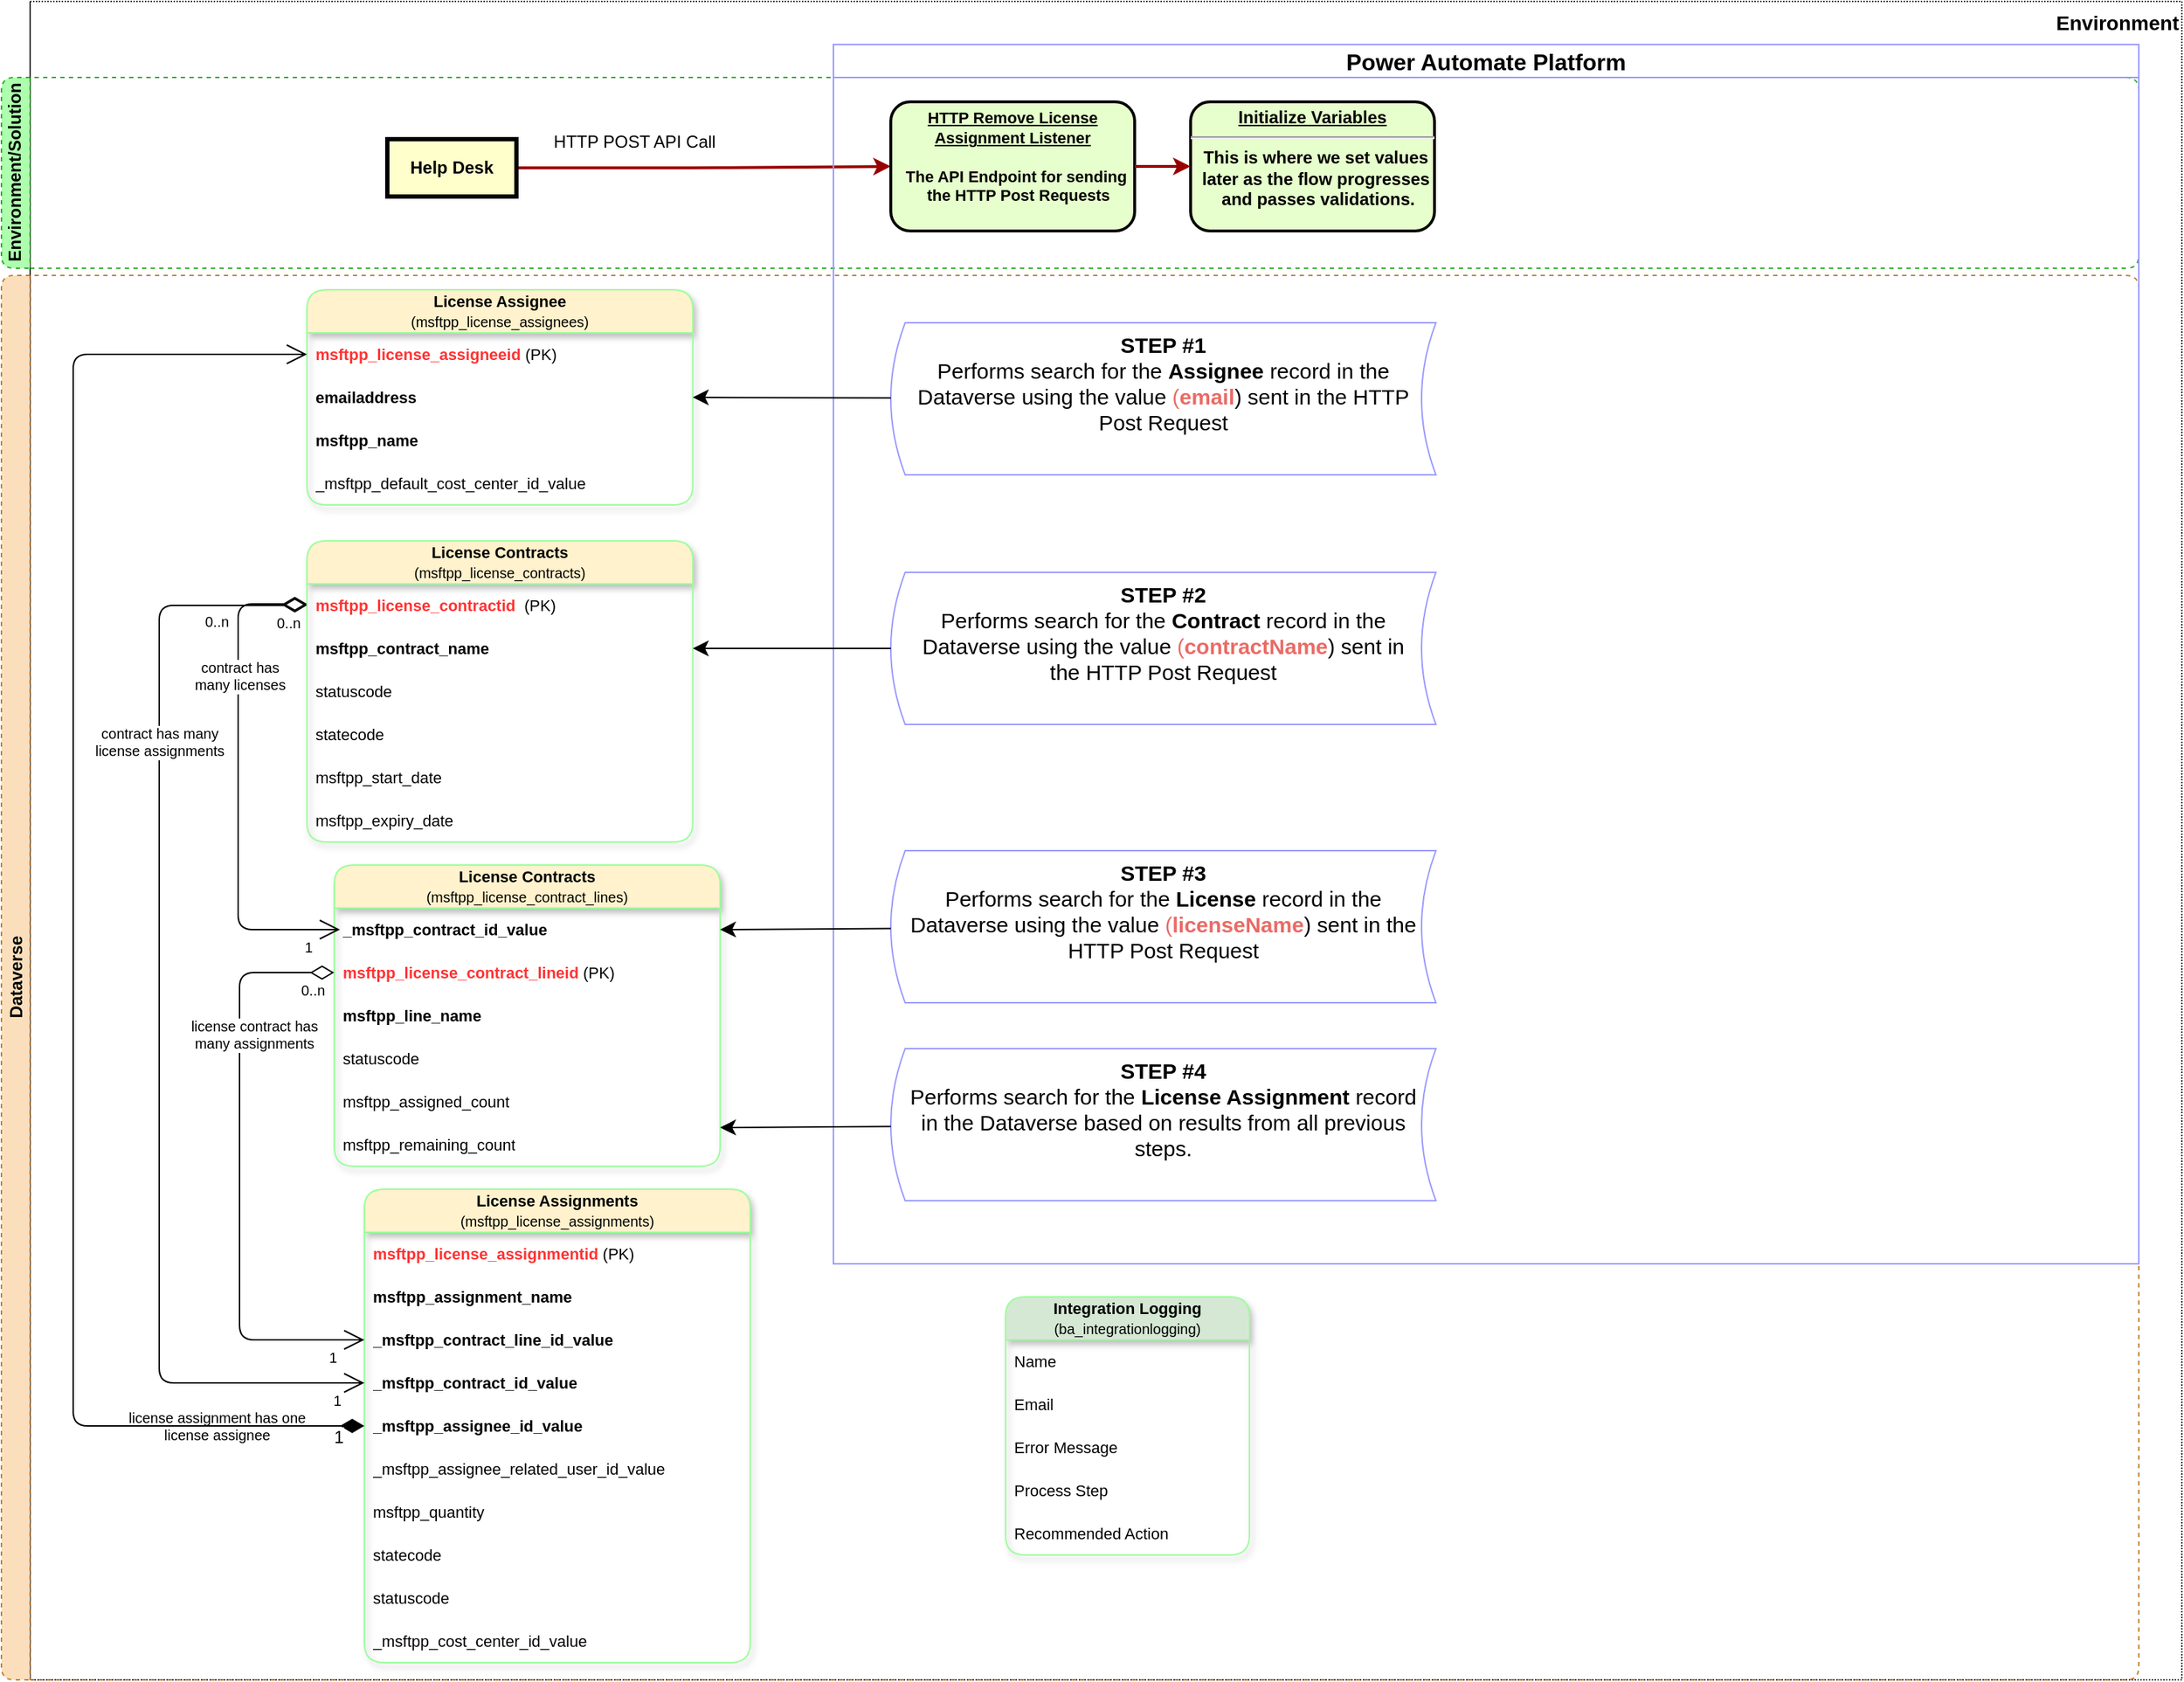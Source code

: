 <mxfile version="20.8.20" type="github" pages="2">
  <diagram name="HTTP Remove Listener" id="c7558073-3199-34d8-9f00-42111426c3f3">
    <mxGraphModel dx="3084" dy="1258" grid="1" gridSize="10" guides="1" tooltips="1" connect="1" arrows="1" fold="1" page="1" pageScale="1" pageWidth="826" pageHeight="1169" background="none" math="0" shadow="0">
      <root>
        <mxCell id="0" />
        <mxCell id="1" parent="0" />
        <mxCell id="TVsuiHT1ghC6Kj3LhSkQ-101" value="Environment" style="shape=process;whiteSpace=wrap;align=right;verticalAlign=top;size=0;fontStyle=1;strokeWidth=1;fontSize=14;rounded=1;arcSize=0;glass=0;dashed=1;shadow=0;fillColor=#FFFFFF;opacity=80;dashPattern=1 1;" vertex="1" parent="1">
          <mxGeometry x="-780" y="30" width="1500" height="1170" as="geometry" />
        </mxCell>
        <mxCell id="TVsuiHT1ghC6Kj3LhSkQ-143" value="Environment/Solution" style="swimlane;horizontal=0;whiteSpace=wrap;html=1;rounded=1;shadow=0;glass=0;dashed=1;strokeColor=#009900;strokeWidth=1;fontSize=12;fillColor=#99FF99;opacity=80;startSize=20;" vertex="1" parent="1">
          <mxGeometry x="-800" y="83" width="1490" height="133" as="geometry" />
        </mxCell>
        <mxCell id="55" value="" style="edgeStyle=elbowEdgeStyle;elbow=horizontal;strokeColor=#990000;strokeWidth=2;exitX=1;exitY=0.5;exitDx=0;exitDy=0;entryX=0;entryY=0.5;entryDx=0;entryDy=0;" parent="1" source="12" target="2" edge="1">
          <mxGeometry width="100" height="100" relative="1" as="geometry">
            <mxPoint x="-510" y="450" as="sourcePoint" />
            <mxPoint x="-410" y="350" as="targetPoint" />
            <Array as="points" />
          </mxGeometry>
        </mxCell>
        <mxCell id="TVsuiHT1ghC6Kj3LhSkQ-110" value="Dataverse" style="swimlane;horizontal=0;whiteSpace=wrap;html=1;rounded=1;shadow=0;glass=0;dashed=1;strokeColor=#b46504;strokeWidth=1;fontSize=12;fillColor=#fad7ac;opacity=80;startSize=20;" vertex="1" parent="1">
          <mxGeometry x="-800" y="221" width="1490" height="979" as="geometry" />
        </mxCell>
        <mxCell id="TVsuiHT1ghC6Kj3LhSkQ-102" value="&lt;b&gt;License Assignee&lt;/b&gt;&lt;br&gt;&lt;font style=&quot;font-size: 10px;&quot;&gt;(msftpp_license_assignees)&lt;/font&gt;" style="swimlane;fontStyle=0;childLayout=stackLayout;horizontal=1;startSize=30;horizontalStack=0;resizeParent=1;resizeParentMax=0;resizeLast=0;collapsible=1;marginBottom=0;whiteSpace=wrap;html=1;rounded=1;shadow=1;glass=0;strokeWidth=1;fontSize=11;strokeColor=#99FF99;fillColor=#FFF2CC;" vertex="1" parent="TVsuiHT1ghC6Kj3LhSkQ-110">
          <mxGeometry x="213" y="10" width="269" height="150" as="geometry" />
        </mxCell>
        <mxCell id="TVsuiHT1ghC6Kj3LhSkQ-103" value="msftpp_license_assigneeid&amp;nbsp;&lt;span style=&quot;font-weight: normal;&quot;&gt;&lt;font style=&quot;border-color: var(--border-color);&quot; color=&quot;#000000&quot;&gt;(PK)&lt;/font&gt;&lt;/span&gt;" style="text;strokeColor=none;fillColor=none;align=left;verticalAlign=middle;spacingLeft=4;spacingRight=4;overflow=hidden;points=[[0,0.5],[1,0.5]];portConstraint=eastwest;rotatable=0;whiteSpace=wrap;html=1;fontSize=11;fontStyle=1;shadow=0;fontColor=#FF3333;" vertex="1" parent="TVsuiHT1ghC6Kj3LhSkQ-102">
          <mxGeometry y="30" width="269" height="30" as="geometry" />
        </mxCell>
        <mxCell id="TVsuiHT1ghC6Kj3LhSkQ-104" value="emailaddress" style="text;strokeColor=none;fillColor=none;align=left;verticalAlign=middle;spacingLeft=4;spacingRight=4;overflow=hidden;points=[[0,0.5],[1,0.5]];portConstraint=eastwest;rotatable=0;whiteSpace=wrap;html=1;fontSize=11;fontStyle=1" vertex="1" parent="TVsuiHT1ghC6Kj3LhSkQ-102">
          <mxGeometry y="60" width="269" height="30" as="geometry" />
        </mxCell>
        <mxCell id="TVsuiHT1ghC6Kj3LhSkQ-105" value="msftpp_name" style="text;strokeColor=none;fillColor=none;align=left;verticalAlign=middle;spacingLeft=4;spacingRight=4;overflow=hidden;points=[[0,0.5],[1,0.5]];portConstraint=eastwest;rotatable=0;whiteSpace=wrap;html=1;fontSize=11;fontStyle=1" vertex="1" parent="TVsuiHT1ghC6Kj3LhSkQ-102">
          <mxGeometry y="90" width="269" height="30" as="geometry" />
        </mxCell>
        <mxCell id="TVsuiHT1ghC6Kj3LhSkQ-106" value="_msftpp_default_cost_center_id_value" style="text;strokeColor=none;fillColor=none;align=left;verticalAlign=middle;spacingLeft=4;spacingRight=4;overflow=hidden;points=[[0,0.5],[1,0.5]];portConstraint=eastwest;rotatable=0;whiteSpace=wrap;html=1;fontSize=11;fontStyle=0" vertex="1" parent="TVsuiHT1ghC6Kj3LhSkQ-102">
          <mxGeometry y="120" width="269" height="30" as="geometry" />
        </mxCell>
        <mxCell id="TVsuiHT1ghC6Kj3LhSkQ-111" value="&lt;b&gt;License Contracts &lt;br&gt;&lt;/b&gt;&lt;font style=&quot;font-size: 10px;&quot;&gt;(msftpp_license_contracts)&lt;/font&gt;" style="swimlane;fontStyle=0;childLayout=stackLayout;horizontal=1;startSize=30;horizontalStack=0;resizeParent=1;resizeParentMax=0;resizeLast=0;collapsible=1;marginBottom=0;whiteSpace=wrap;html=1;rounded=1;shadow=1;glass=0;strokeWidth=1;fontSize=11;strokeColor=#99FF99;fillColor=#FFF2CC;" vertex="1" parent="TVsuiHT1ghC6Kj3LhSkQ-110">
          <mxGeometry x="213" y="185" width="269" height="210" as="geometry" />
        </mxCell>
        <mxCell id="TVsuiHT1ghC6Kj3LhSkQ-112" value="msftpp_license_contractid&amp;nbsp;&amp;nbsp;&lt;span style=&quot;font-weight: normal;&quot;&gt;&lt;font color=&quot;#000000&quot;&gt;(PK)&lt;/font&gt;&lt;/span&gt;" style="text;strokeColor=none;fillColor=none;align=left;verticalAlign=middle;spacingLeft=4;spacingRight=4;overflow=hidden;points=[[0,0.5],[1,0.5]];portConstraint=eastwest;rotatable=0;whiteSpace=wrap;html=1;fontSize=11;fontStyle=1;shadow=0;fontColor=#FF3333;" vertex="1" parent="TVsuiHT1ghC6Kj3LhSkQ-111">
          <mxGeometry y="30" width="269" height="30" as="geometry" />
        </mxCell>
        <mxCell id="TVsuiHT1ghC6Kj3LhSkQ-113" value="msftpp_contract_name" style="text;strokeColor=none;fillColor=none;align=left;verticalAlign=middle;spacingLeft=4;spacingRight=4;overflow=hidden;points=[[0,0.5],[1,0.5]];portConstraint=eastwest;rotatable=0;whiteSpace=wrap;html=1;fontSize=11;fontStyle=1" vertex="1" parent="TVsuiHT1ghC6Kj3LhSkQ-111">
          <mxGeometry y="60" width="269" height="30" as="geometry" />
        </mxCell>
        <mxCell id="TVsuiHT1ghC6Kj3LhSkQ-114" value="statuscode" style="text;strokeColor=none;fillColor=none;align=left;verticalAlign=middle;spacingLeft=4;spacingRight=4;overflow=hidden;points=[[0,0.5],[1,0.5]];portConstraint=eastwest;rotatable=0;whiteSpace=wrap;html=1;fontSize=11;fontStyle=0" vertex="1" parent="TVsuiHT1ghC6Kj3LhSkQ-111">
          <mxGeometry y="90" width="269" height="30" as="geometry" />
        </mxCell>
        <mxCell id="TVsuiHT1ghC6Kj3LhSkQ-115" value="statecode" style="text;strokeColor=none;fillColor=none;align=left;verticalAlign=middle;spacingLeft=4;spacingRight=4;overflow=hidden;points=[[0,0.5],[1,0.5]];portConstraint=eastwest;rotatable=0;whiteSpace=wrap;html=1;fontSize=11;fontStyle=0" vertex="1" parent="TVsuiHT1ghC6Kj3LhSkQ-111">
          <mxGeometry y="120" width="269" height="30" as="geometry" />
        </mxCell>
        <mxCell id="TVsuiHT1ghC6Kj3LhSkQ-116" value="msftpp_start_date" style="text;strokeColor=none;fillColor=none;align=left;verticalAlign=middle;spacingLeft=4;spacingRight=4;overflow=hidden;points=[[0,0.5],[1,0.5]];portConstraint=eastwest;rotatable=0;whiteSpace=wrap;html=1;fontSize=11;fontStyle=0" vertex="1" parent="TVsuiHT1ghC6Kj3LhSkQ-111">
          <mxGeometry y="150" width="269" height="30" as="geometry" />
        </mxCell>
        <mxCell id="NLZe6_HgKIpcnijliFFJ-68" value="msftpp_expiry_date" style="text;strokeColor=none;fillColor=none;align=left;verticalAlign=middle;spacingLeft=4;spacingRight=4;overflow=hidden;points=[[0,0.5],[1,0.5]];portConstraint=eastwest;rotatable=0;whiteSpace=wrap;html=1;fontSize=11;fontStyle=0" vertex="1" parent="TVsuiHT1ghC6Kj3LhSkQ-111">
          <mxGeometry y="180" width="269" height="30" as="geometry" />
        </mxCell>
        <mxCell id="TVsuiHT1ghC6Kj3LhSkQ-118" value="&lt;b&gt;License Assignments&lt;br&gt;&lt;/b&gt;&lt;font style=&quot;font-size: 10px;&quot;&gt;(msftpp_license_assignments)&lt;/font&gt;" style="swimlane;fontStyle=0;childLayout=stackLayout;horizontal=1;startSize=30;horizontalStack=0;resizeParent=1;resizeParentMax=0;resizeLast=0;collapsible=1;marginBottom=0;whiteSpace=wrap;html=1;rounded=1;shadow=1;glass=0;strokeWidth=1;fontSize=11;strokeColor=#99FF99;fillColor=#FFF2CC;" vertex="1" parent="TVsuiHT1ghC6Kj3LhSkQ-110">
          <mxGeometry x="253" y="637" width="269" height="330" as="geometry" />
        </mxCell>
        <mxCell id="TVsuiHT1ghC6Kj3LhSkQ-119" value="msftpp_license_assignmentid&amp;nbsp;&lt;span style=&quot;font-weight: normal;&quot;&gt;&lt;font color=&quot;#000000&quot;&gt;(PK)&lt;/font&gt;&lt;/span&gt;" style="text;strokeColor=none;fillColor=none;align=left;verticalAlign=middle;spacingLeft=4;spacingRight=4;overflow=hidden;points=[[0,0.5],[1,0.5]];portConstraint=eastwest;rotatable=0;whiteSpace=wrap;html=1;fontSize=11;fontStyle=1;shadow=0;fontColor=#FF3333;" vertex="1" parent="TVsuiHT1ghC6Kj3LhSkQ-118">
          <mxGeometry y="30" width="269" height="30" as="geometry" />
        </mxCell>
        <mxCell id="TVsuiHT1ghC6Kj3LhSkQ-120" value="msftpp_assignment_name" style="text;strokeColor=none;fillColor=none;align=left;verticalAlign=middle;spacingLeft=4;spacingRight=4;overflow=hidden;points=[[0,0.5],[1,0.5]];portConstraint=eastwest;rotatable=0;whiteSpace=wrap;html=1;fontSize=11;fontStyle=1" vertex="1" parent="TVsuiHT1ghC6Kj3LhSkQ-118">
          <mxGeometry y="60" width="269" height="30" as="geometry" />
        </mxCell>
        <mxCell id="TVsuiHT1ghC6Kj3LhSkQ-122" value="_msftpp_contract_line_id_value" style="text;strokeColor=none;fillColor=none;align=left;verticalAlign=middle;spacingLeft=4;spacingRight=4;overflow=hidden;points=[[0,0.5],[1,0.5]];portConstraint=eastwest;rotatable=0;whiteSpace=wrap;html=1;fontSize=11;fontStyle=1" vertex="1" parent="TVsuiHT1ghC6Kj3LhSkQ-118">
          <mxGeometry y="90" width="269" height="30" as="geometry" />
        </mxCell>
        <mxCell id="TVsuiHT1ghC6Kj3LhSkQ-121" value="_msftpp_contract_id_value" style="text;strokeColor=none;fillColor=none;align=left;verticalAlign=middle;spacingLeft=4;spacingRight=4;overflow=hidden;points=[[0,0.5],[1,0.5]];portConstraint=eastwest;rotatable=0;whiteSpace=wrap;html=1;fontSize=11;fontStyle=1" vertex="1" parent="TVsuiHT1ghC6Kj3LhSkQ-118">
          <mxGeometry y="120" width="269" height="30" as="geometry" />
        </mxCell>
        <mxCell id="TVsuiHT1ghC6Kj3LhSkQ-123" value="_msftpp_assignee_id_value" style="text;strokeColor=none;fillColor=none;align=left;verticalAlign=middle;spacingLeft=4;spacingRight=4;overflow=hidden;points=[[0,0.5],[1,0.5]];portConstraint=eastwest;rotatable=0;whiteSpace=wrap;html=1;fontSize=11;fontStyle=1" vertex="1" parent="TVsuiHT1ghC6Kj3LhSkQ-118">
          <mxGeometry y="150" width="269" height="30" as="geometry" />
        </mxCell>
        <mxCell id="TVsuiHT1ghC6Kj3LhSkQ-142" value="_msftpp_assignee_related_user_id_value" style="text;strokeColor=none;fillColor=none;align=left;verticalAlign=middle;spacingLeft=4;spacingRight=4;overflow=hidden;points=[[0,0.5],[1,0.5]];portConstraint=eastwest;rotatable=0;whiteSpace=wrap;html=1;fontSize=11;fontStyle=0" vertex="1" parent="TVsuiHT1ghC6Kj3LhSkQ-118">
          <mxGeometry y="180" width="269" height="30" as="geometry" />
        </mxCell>
        <mxCell id="TVsuiHT1ghC6Kj3LhSkQ-139" value="msftpp_quantity" style="text;strokeColor=none;fillColor=none;align=left;verticalAlign=middle;spacingLeft=4;spacingRight=4;overflow=hidden;points=[[0,0.5],[1,0.5]];portConstraint=eastwest;rotatable=0;whiteSpace=wrap;html=1;fontSize=11;fontStyle=0" vertex="1" parent="TVsuiHT1ghC6Kj3LhSkQ-118">
          <mxGeometry y="210" width="269" height="30" as="geometry" />
        </mxCell>
        <mxCell id="TVsuiHT1ghC6Kj3LhSkQ-140" value="statecode" style="text;strokeColor=none;fillColor=none;align=left;verticalAlign=middle;spacingLeft=4;spacingRight=4;overflow=hidden;points=[[0,0.5],[1,0.5]];portConstraint=eastwest;rotatable=0;whiteSpace=wrap;html=1;fontSize=11;fontStyle=0" vertex="1" parent="TVsuiHT1ghC6Kj3LhSkQ-118">
          <mxGeometry y="240" width="269" height="30" as="geometry" />
        </mxCell>
        <mxCell id="TVsuiHT1ghC6Kj3LhSkQ-141" value="statuscode" style="text;strokeColor=none;fillColor=none;align=left;verticalAlign=middle;spacingLeft=4;spacingRight=4;overflow=hidden;points=[[0,0.5],[1,0.5]];portConstraint=eastwest;rotatable=0;whiteSpace=wrap;html=1;fontSize=11;fontStyle=0" vertex="1" parent="TVsuiHT1ghC6Kj3LhSkQ-118">
          <mxGeometry y="270" width="269" height="30" as="geometry" />
        </mxCell>
        <mxCell id="TVsuiHT1ghC6Kj3LhSkQ-189" value="_msftpp_cost_center_id_value" style="text;strokeColor=none;fillColor=none;align=left;verticalAlign=middle;spacingLeft=4;spacingRight=4;overflow=hidden;points=[[0,0.5],[1,0.5]];portConstraint=eastwest;rotatable=0;whiteSpace=wrap;html=1;fontSize=11;fontStyle=0" vertex="1" parent="TVsuiHT1ghC6Kj3LhSkQ-118">
          <mxGeometry y="300" width="269" height="30" as="geometry" />
        </mxCell>
        <mxCell id="TVsuiHT1ghC6Kj3LhSkQ-124" value="&lt;b&gt;License Contracts &lt;br&gt;&lt;/b&gt;&lt;font style=&quot;font-size: 10px;&quot;&gt;(msftpp_license_contract_lines)&lt;/font&gt;" style="swimlane;fontStyle=0;childLayout=stackLayout;horizontal=1;startSize=30;horizontalStack=0;resizeParent=1;resizeParentMax=0;resizeLast=0;collapsible=1;marginBottom=0;whiteSpace=wrap;html=1;rounded=1;shadow=1;glass=0;strokeWidth=1;fontSize=11;strokeColor=#99FF99;fillColor=#FFF2CC;" vertex="1" parent="TVsuiHT1ghC6Kj3LhSkQ-110">
          <mxGeometry x="232" y="411" width="269" height="210" as="geometry" />
        </mxCell>
        <mxCell id="TVsuiHT1ghC6Kj3LhSkQ-126" value="_msftpp_contract_id_value" style="text;strokeColor=none;fillColor=none;align=left;verticalAlign=middle;spacingLeft=4;spacingRight=4;overflow=hidden;points=[[0,0.5],[1,0.5]];portConstraint=eastwest;rotatable=0;whiteSpace=wrap;html=1;fontSize=11;fontStyle=1" vertex="1" parent="TVsuiHT1ghC6Kj3LhSkQ-124">
          <mxGeometry y="30" width="269" height="30" as="geometry" />
        </mxCell>
        <mxCell id="TVsuiHT1ghC6Kj3LhSkQ-125" value="msftpp_license_contract_lineid&amp;nbsp;&lt;span style=&quot;font-weight: normal;&quot;&gt;&lt;font color=&quot;#000000&quot;&gt;(PK)&lt;/font&gt;&lt;/span&gt;" style="text;strokeColor=none;fillColor=none;align=left;verticalAlign=middle;spacingLeft=4;spacingRight=4;overflow=hidden;points=[[0,0.5],[1,0.5]];portConstraint=eastwest;rotatable=0;whiteSpace=wrap;html=1;fontSize=11;fontStyle=1;shadow=0;fontColor=#FF3333;" vertex="1" parent="TVsuiHT1ghC6Kj3LhSkQ-124">
          <mxGeometry y="60" width="269" height="30" as="geometry" />
        </mxCell>
        <mxCell id="TVsuiHT1ghC6Kj3LhSkQ-127" value="msftpp_line_name" style="text;strokeColor=none;fillColor=none;align=left;verticalAlign=middle;spacingLeft=4;spacingRight=4;overflow=hidden;points=[[0,0.5],[1,0.5]];portConstraint=eastwest;rotatable=0;whiteSpace=wrap;html=1;fontSize=11;fontStyle=1" vertex="1" parent="TVsuiHT1ghC6Kj3LhSkQ-124">
          <mxGeometry y="90" width="269" height="30" as="geometry" />
        </mxCell>
        <mxCell id="TVsuiHT1ghC6Kj3LhSkQ-129" value="statuscode" style="text;strokeColor=none;fillColor=none;align=left;verticalAlign=middle;spacingLeft=4;spacingRight=4;overflow=hidden;points=[[0,0.5],[1,0.5]];portConstraint=eastwest;rotatable=0;whiteSpace=wrap;html=1;fontSize=11;fontStyle=0" vertex="1" parent="TVsuiHT1ghC6Kj3LhSkQ-124">
          <mxGeometry y="120" width="269" height="30" as="geometry" />
        </mxCell>
        <mxCell id="NLZe6_HgKIpcnijliFFJ-67" value="msftpp_assigned_count" style="text;strokeColor=none;fillColor=none;align=left;verticalAlign=middle;spacingLeft=4;spacingRight=4;overflow=hidden;points=[[0,0.5],[1,0.5]];portConstraint=eastwest;rotatable=0;whiteSpace=wrap;html=1;fontSize=11;fontStyle=0" vertex="1" parent="TVsuiHT1ghC6Kj3LhSkQ-124">
          <mxGeometry y="150" width="269" height="30" as="geometry" />
        </mxCell>
        <mxCell id="NLZe6_HgKIpcnijliFFJ-73" value="msftpp_remaining_count" style="text;strokeColor=none;fillColor=none;align=left;verticalAlign=middle;spacingLeft=4;spacingRight=4;overflow=hidden;points=[[0,0.5],[1,0.5]];portConstraint=eastwest;rotatable=0;whiteSpace=wrap;html=1;fontSize=11;fontStyle=0" vertex="1" parent="TVsuiHT1ghC6Kj3LhSkQ-124">
          <mxGeometry y="180" width="269" height="30" as="geometry" />
        </mxCell>
        <mxCell id="TVsuiHT1ghC6Kj3LhSkQ-130" value="&lt;b&gt;Integration Logging&lt;br&gt;&lt;/b&gt;&lt;font style=&quot;font-size: 10px;&quot;&gt;(ba_integrationlogging)&lt;/font&gt;" style="swimlane;fontStyle=0;childLayout=stackLayout;horizontal=1;startSize=30;horizontalStack=0;resizeParent=1;resizeParentMax=0;resizeLast=0;collapsible=1;marginBottom=0;whiteSpace=wrap;html=1;rounded=1;shadow=1;glass=0;strokeWidth=1;fontSize=11;strokeColor=#99FF99;fillColor=#D5E8D4;" vertex="1" parent="TVsuiHT1ghC6Kj3LhSkQ-110">
          <mxGeometry x="700" y="712" width="170" height="180" as="geometry" />
        </mxCell>
        <mxCell id="TVsuiHT1ghC6Kj3LhSkQ-132" value="Name" style="text;strokeColor=none;fillColor=none;align=left;verticalAlign=middle;spacingLeft=4;spacingRight=4;overflow=hidden;points=[[0,0.5],[1,0.5]];portConstraint=eastwest;rotatable=0;whiteSpace=wrap;html=1;fontSize=11;fontStyle=0" vertex="1" parent="TVsuiHT1ghC6Kj3LhSkQ-130">
          <mxGeometry y="30" width="170" height="30" as="geometry" />
        </mxCell>
        <mxCell id="TVsuiHT1ghC6Kj3LhSkQ-133" value="Email" style="text;strokeColor=none;fillColor=none;align=left;verticalAlign=middle;spacingLeft=4;spacingRight=4;overflow=hidden;points=[[0,0.5],[1,0.5]];portConstraint=eastwest;rotatable=0;whiteSpace=wrap;html=1;fontSize=11;fontStyle=0" vertex="1" parent="TVsuiHT1ghC6Kj3LhSkQ-130">
          <mxGeometry y="60" width="170" height="30" as="geometry" />
        </mxCell>
        <mxCell id="TVsuiHT1ghC6Kj3LhSkQ-134" value="Error Message" style="text;strokeColor=none;fillColor=none;align=left;verticalAlign=middle;spacingLeft=4;spacingRight=4;overflow=hidden;points=[[0,0.5],[1,0.5]];portConstraint=eastwest;rotatable=0;whiteSpace=wrap;html=1;fontSize=11;fontStyle=0" vertex="1" parent="TVsuiHT1ghC6Kj3LhSkQ-130">
          <mxGeometry y="90" width="170" height="30" as="geometry" />
        </mxCell>
        <mxCell id="TVsuiHT1ghC6Kj3LhSkQ-135" value="Process Step" style="text;strokeColor=none;fillColor=none;align=left;verticalAlign=middle;spacingLeft=4;spacingRight=4;overflow=hidden;points=[[0,0.5],[1,0.5]];portConstraint=eastwest;rotatable=0;whiteSpace=wrap;html=1;fontSize=11;fontStyle=0" vertex="1" parent="TVsuiHT1ghC6Kj3LhSkQ-130">
          <mxGeometry y="120" width="170" height="30" as="geometry" />
        </mxCell>
        <mxCell id="TVsuiHT1ghC6Kj3LhSkQ-136" value="Recommended Action" style="text;strokeColor=none;fillColor=none;align=left;verticalAlign=middle;spacingLeft=4;spacingRight=4;overflow=hidden;points=[[0,0.5],[1,0.5]];portConstraint=eastwest;rotatable=0;whiteSpace=wrap;html=1;fontSize=11;fontStyle=0" vertex="1" parent="TVsuiHT1ghC6Kj3LhSkQ-130">
          <mxGeometry y="150" width="170" height="30" as="geometry" />
        </mxCell>
        <mxCell id="TVsuiHT1ghC6Kj3LhSkQ-179" value="contract has &lt;br&gt;many licenses" style="endArrow=open;endSize=12;startArrow=diamondThin;startSize=14;startFill=0;edgeStyle=orthogonalEdgeStyle;rounded=1;fontSize=10;fontColor=#000000;jumpStyle=arc;labelPosition=center;verticalLabelPosition=top;align=center;verticalAlign=middle;textDirection=ltr;html=1;" edge="1" parent="TVsuiHT1ghC6Kj3LhSkQ-110">
          <mxGeometry x="-0.434" y="1" relative="1" as="geometry">
            <mxPoint x="213" y="229" as="sourcePoint" />
            <mxPoint x="236" y="456" as="targetPoint" />
            <Array as="points">
              <mxPoint x="165" y="229" />
              <mxPoint x="165" y="456" />
            </Array>
            <mxPoint as="offset" />
          </mxGeometry>
        </mxCell>
        <mxCell id="TVsuiHT1ghC6Kj3LhSkQ-180" value="0..n" style="edgeLabel;resizable=0;html=1;align=left;verticalAlign=top;rounded=1;shadow=0;glass=0;dashed=1;dashPattern=1 1;sketch=1;strokeColor=#009900;strokeWidth=1;fontSize=10;fontColor=#000000;fillColor=#99FF99;opacity=80;" connectable="0" vertex="1" parent="TVsuiHT1ghC6Kj3LhSkQ-179">
          <mxGeometry x="-1" relative="1" as="geometry">
            <mxPoint x="-73" as="offset" />
          </mxGeometry>
        </mxCell>
        <mxCell id="TVsuiHT1ghC6Kj3LhSkQ-181" value="1" style="edgeLabel;resizable=0;html=1;align=right;verticalAlign=top;rounded=1;shadow=0;glass=0;dashed=1;dashPattern=1 1;sketch=1;strokeColor=#009900;strokeWidth=1;fontSize=10;fontColor=#000000;fillColor=#99FF99;opacity=80;" connectable="0" vertex="1" parent="TVsuiHT1ghC6Kj3LhSkQ-179">
          <mxGeometry x="1" relative="1" as="geometry">
            <mxPoint x="-19" as="offset" />
          </mxGeometry>
        </mxCell>
        <mxCell id="TVsuiHT1ghC6Kj3LhSkQ-182" value="contract has many&lt;br&gt;license assignments" style="endArrow=open;html=1;endSize=12;startArrow=diamondThin;startSize=14;startFill=0;edgeStyle=orthogonalEdgeStyle;rounded=1;fontSize=10;fontColor=#000000;exitX=0;exitY=0.5;exitDx=0;exitDy=0;" edge="1" parent="TVsuiHT1ghC6Kj3LhSkQ-110" source="TVsuiHT1ghC6Kj3LhSkQ-112">
          <mxGeometry x="-0.497" relative="1" as="geometry">
            <mxPoint x="-137" y="429" as="sourcePoint" />
            <mxPoint x="253" y="772" as="targetPoint" />
            <Array as="points">
              <mxPoint x="110" y="230" />
              <mxPoint x="110" y="772" />
            </Array>
            <mxPoint as="offset" />
          </mxGeometry>
        </mxCell>
        <mxCell id="TVsuiHT1ghC6Kj3LhSkQ-183" value="0..n" style="edgeLabel;resizable=0;html=1;align=left;verticalAlign=top;rounded=1;shadow=0;glass=0;dashed=1;dashPattern=1 1;sketch=1;strokeColor=#009900;strokeWidth=1;fontSize=10;fontColor=#000000;fillColor=#99FF99;opacity=80;" connectable="0" vertex="1" parent="TVsuiHT1ghC6Kj3LhSkQ-182">
          <mxGeometry x="-1" relative="1" as="geometry">
            <mxPoint x="-23" as="offset" />
          </mxGeometry>
        </mxCell>
        <mxCell id="TVsuiHT1ghC6Kj3LhSkQ-184" value="1" style="edgeLabel;resizable=0;html=1;align=right;verticalAlign=top;rounded=1;shadow=0;glass=0;dashed=1;dashPattern=1 1;sketch=1;strokeColor=#009900;strokeWidth=1;fontSize=10;fontColor=#000000;fillColor=#99FF99;opacity=80;" connectable="0" vertex="1" parent="TVsuiHT1ghC6Kj3LhSkQ-182">
          <mxGeometry x="1" relative="1" as="geometry">
            <mxPoint x="-16" as="offset" />
          </mxGeometry>
        </mxCell>
        <mxCell id="NLZe6_HgKIpcnijliFFJ-74" value="license contract has &lt;br&gt;many assignments" style="endArrow=open;endSize=12;startArrow=diamondThin;startSize=14;startFill=0;edgeStyle=orthogonalEdgeStyle;rounded=1;fontSize=10;fontColor=#000000;jumpStyle=arc;labelPosition=center;verticalLabelPosition=top;align=center;verticalAlign=middle;textDirection=ltr;html=1;exitX=0;exitY=0.5;exitDx=0;exitDy=0;entryX=0;entryY=0.5;entryDx=0;entryDy=0;" edge="1" parent="TVsuiHT1ghC6Kj3LhSkQ-110" source="TVsuiHT1ghC6Kj3LhSkQ-125" target="TVsuiHT1ghC6Kj3LhSkQ-122">
          <mxGeometry x="-0.467" y="10" relative="1" as="geometry">
            <mxPoint x="223" y="268" as="sourcePoint" />
            <mxPoint x="246" y="495" as="targetPoint" />
            <Array as="points">
              <mxPoint x="166" y="486" />
              <mxPoint x="166" y="742" />
            </Array>
            <mxPoint as="offset" />
          </mxGeometry>
        </mxCell>
        <mxCell id="NLZe6_HgKIpcnijliFFJ-75" value="0..n" style="edgeLabel;resizable=0;html=1;align=left;verticalAlign=top;rounded=1;shadow=0;glass=0;dashed=1;dashPattern=1 1;sketch=1;strokeColor=#009900;strokeWidth=1;fontSize=10;fontColor=#000000;fillColor=#99FF99;opacity=80;" connectable="0" vertex="1" parent="NLZe6_HgKIpcnijliFFJ-74">
          <mxGeometry x="-1" relative="1" as="geometry">
            <mxPoint x="-25" as="offset" />
          </mxGeometry>
        </mxCell>
        <mxCell id="NLZe6_HgKIpcnijliFFJ-76" value="1" style="edgeLabel;resizable=0;html=1;align=right;verticalAlign=top;rounded=1;shadow=0;glass=0;dashed=1;dashPattern=1 1;sketch=1;strokeColor=#009900;strokeWidth=1;fontSize=10;fontColor=#000000;fillColor=#99FF99;opacity=80;" connectable="0" vertex="1" parent="NLZe6_HgKIpcnijliFFJ-74">
          <mxGeometry x="1" relative="1" as="geometry">
            <mxPoint x="-19" as="offset" />
          </mxGeometry>
        </mxCell>
        <mxCell id="NLZe6_HgKIpcnijliFFJ-85" value="1" style="endArrow=open;html=1;endSize=12;startArrow=diamondThin;startSize=14;startFill=1;edgeStyle=orthogonalEdgeStyle;align=left;verticalAlign=bottom;rounded=1;fontSize=12;fontColor=#000000;entryX=0;entryY=0.5;entryDx=0;entryDy=0;exitX=0;exitY=0.5;exitDx=0;exitDy=0;" edge="1" parent="TVsuiHT1ghC6Kj3LhSkQ-110" source="TVsuiHT1ghC6Kj3LhSkQ-123" target="TVsuiHT1ghC6Kj3LhSkQ-103">
          <mxGeometry x="-0.959" y="17" relative="1" as="geometry">
            <mxPoint x="-210" y="439" as="sourcePoint" />
            <mxPoint x="-50" y="439" as="targetPoint" />
            <Array as="points">
              <mxPoint x="50" y="802" />
              <mxPoint x="50" y="55" />
            </Array>
            <mxPoint as="offset" />
          </mxGeometry>
        </mxCell>
        <mxCell id="NLZe6_HgKIpcnijliFFJ-87" value="&lt;div style=&quot;font-size: 10px;&quot;&gt;license assignment has one&lt;/div&gt;&lt;div style=&quot;font-size: 10px;&quot;&gt;license assignee&lt;/div&gt;" style="edgeLabel;html=1;align=center;verticalAlign=middle;resizable=0;points=[];fontSize=10;fontColor=#000000;labelBackgroundColor=none;" vertex="1" connectable="0" parent="NLZe6_HgKIpcnijliFFJ-85">
          <mxGeometry x="-0.304" y="-2" relative="1" as="geometry">
            <mxPoint x="98" y="184" as="offset" />
          </mxGeometry>
        </mxCell>
        <mxCell id="NLZe6_HgKIpcnijliFFJ-69" value="Power Automate Platform" style="swimlane;whiteSpace=wrap;html=1;fontSize=16;strokeColor=#9999FF;" vertex="1" parent="1">
          <mxGeometry x="-220" y="60" width="910" height="850" as="geometry" />
        </mxCell>
        <mxCell id="2" value="&lt;p style=&quot;margin: 0px; margin-top: 4px; text-align: center; text-decoration: underline;&quot;&gt;&lt;/p&gt;&lt;u style=&quot;font-size: 11px;&quot;&gt;&lt;font style=&quot;font-size: 11px;&quot;&gt;HTTP Remove License &lt;br&gt;Assignment Listener&lt;/font&gt;&lt;/u&gt;&lt;p style=&quot;margin: 0px 0px 0px 8px; font-size: 11px;&quot;&gt;&lt;br&gt;&lt;/p&gt;&lt;p style=&quot;margin: 0px 0px 0px 8px; font-size: 11px;&quot;&gt;The API Endpoint for sending&amp;nbsp;&lt;/p&gt;&lt;p style=&quot;margin: 0px 0px 0px 8px; font-size: 11px;&quot;&gt;the HTTP Post Requests&lt;/p&gt;" style="verticalAlign=middle;align=center;overflow=fill;fontSize=12;fontFamily=Helvetica;html=1;rounded=1;fontStyle=1;strokeWidth=2;fillColor=#E6FFCC" parent="NLZe6_HgKIpcnijliFFJ-69" vertex="1">
          <mxGeometry x="40" y="40" width="170" height="90" as="geometry" />
        </mxCell>
        <mxCell id="6" value="&lt;p style=&quot;margin: 0px; margin-top: 4px; text-align: center; text-decoration: underline;&quot;&gt;&lt;strong&gt;Initialize Variables&lt;/strong&gt;&lt;/p&gt;&lt;hr&gt;&lt;p style=&quot;margin: 0px; margin-left: 8px;&quot;&gt;This is where we set values&amp;nbsp;&lt;/p&gt;&lt;p style=&quot;margin: 0px; margin-left: 8px;&quot;&gt;later as the flow progresses&amp;nbsp;&lt;/p&gt;&lt;p style=&quot;margin: 0px; margin-left: 8px;&quot;&gt;and passes validations.&lt;/p&gt;" style="verticalAlign=middle;align=center;overflow=fill;fontSize=12;fontFamily=Helvetica;html=1;rounded=1;fontStyle=1;strokeWidth=2;fillColor=#E6FFCC" parent="NLZe6_HgKIpcnijliFFJ-69" vertex="1">
          <mxGeometry x="249" y="40" width="170" height="90" as="geometry" />
        </mxCell>
        <mxCell id="67" value="" style="edgeStyle=elbowEdgeStyle;elbow=horizontal;strokeColor=#990000;strokeWidth=2;entryX=0;entryY=0.5;entryDx=0;entryDy=0;" parent="NLZe6_HgKIpcnijliFFJ-69" source="2" target="6" edge="1">
          <mxGeometry width="100" height="100" relative="1" as="geometry">
            <mxPoint x="459" y="22" as="sourcePoint" />
            <mxPoint x="533" y="-159" as="targetPoint" />
          </mxGeometry>
        </mxCell>
        <mxCell id="NLZe6_HgKIpcnijliFFJ-71" value="&lt;font color=&quot;#000000&quot;&gt;&lt;b&gt;STEP #1&lt;/b&gt;&lt;br&gt;Performs search for the &lt;b&gt;Assignee &lt;/b&gt;record in the Dataverse using the value &lt;/font&gt;(&lt;b style=&quot;border-color: var(--border-color); color: rgb(0, 0, 0);&quot;&gt;&lt;font style=&quot;border-color: var(--border-color);&quot; color=&quot;#ea6b66&quot;&gt;email&lt;/font&gt;&lt;/b&gt;&lt;span style=&quot;color: rgb(0, 0, 0);&quot;&gt;) sent in the HTTP Post Request&lt;/span&gt;" style="shape=dataStorage;whiteSpace=wrap;html=1;fixedSize=1;rounded=1;strokeColor=#9999FF;strokeWidth=1;fontSize=15;fontColor=#EA6B66;spacingLeft=12;spacingRight=12;size=10;verticalAlign=top;" vertex="1" parent="NLZe6_HgKIpcnijliFFJ-69">
          <mxGeometry x="40" y="194" width="380" height="106" as="geometry" />
        </mxCell>
        <mxCell id="NLZe6_HgKIpcnijliFFJ-88" value="&lt;font color=&quot;#000000&quot;&gt;&lt;b&gt;STEP #2&lt;/b&gt;&lt;br&gt;Performs search for the &lt;b&gt;Contract &lt;/b&gt;record in the Dataverse using the value &lt;/font&gt;(&lt;b style=&quot;border-color: var(--border-color); color: rgb(0, 0, 0);&quot;&gt;&lt;font style=&quot;border-color: var(--border-color);&quot; color=&quot;#ea6b66&quot;&gt;contractName&lt;/font&gt;&lt;/b&gt;&lt;span style=&quot;color: rgb(0, 0, 0);&quot;&gt;) sent in the HTTP Post Request&lt;/span&gt;" style="shape=dataStorage;whiteSpace=wrap;html=1;fixedSize=1;rounded=1;strokeColor=#9999FF;strokeWidth=1;fontSize=15;fontColor=#EA6B66;spacingLeft=12;spacingRight=12;size=10;verticalAlign=top;" vertex="1" parent="NLZe6_HgKIpcnijliFFJ-69">
          <mxGeometry x="40" y="368" width="380" height="106" as="geometry" />
        </mxCell>
        <mxCell id="NLZe6_HgKIpcnijliFFJ-90" value="&lt;font color=&quot;#000000&quot;&gt;&lt;b&gt;STEP #3&lt;/b&gt;&lt;br&gt;Performs search for the &lt;b&gt;License &lt;/b&gt;record in the Dataverse using the value &lt;/font&gt;(&lt;b style=&quot;border-color: var(--border-color); color: rgb(0, 0, 0);&quot;&gt;&lt;font style=&quot;border-color: var(--border-color);&quot; color=&quot;#ea6b66&quot;&gt;licenseName&lt;/font&gt;&lt;/b&gt;&lt;span style=&quot;color: rgb(0, 0, 0);&quot;&gt;) sent in the HTTP Post Request&lt;/span&gt;" style="shape=dataStorage;whiteSpace=wrap;html=1;fixedSize=1;rounded=1;strokeColor=#9999FF;strokeWidth=1;fontSize=15;fontColor=#EA6B66;spacingLeft=12;spacingRight=12;size=10;verticalAlign=top;" vertex="1" parent="NLZe6_HgKIpcnijliFFJ-69">
          <mxGeometry x="40" y="562" width="380" height="106" as="geometry" />
        </mxCell>
        <mxCell id="NLZe6_HgKIpcnijliFFJ-92" value="&lt;font color=&quot;#000000&quot;&gt;&lt;b&gt;STEP #4&lt;/b&gt;&lt;br&gt;Performs search for the &lt;b&gt;License Assignment&amp;nbsp;&lt;/b&gt;record in the Dataverse based on results from all previous steps.&lt;/font&gt;" style="shape=dataStorage;whiteSpace=wrap;html=1;fixedSize=1;rounded=1;strokeColor=#9999FF;strokeWidth=1;fontSize=15;fontColor=#EA6B66;spacingLeft=12;spacingRight=12;size=10;verticalAlign=top;" vertex="1" parent="NLZe6_HgKIpcnijliFFJ-69">
          <mxGeometry x="40" y="700" width="380" height="106" as="geometry" />
        </mxCell>
        <mxCell id="NLZe6_HgKIpcnijliFFJ-93" value="" style="edgeStyle=none;curved=1;rounded=0;orthogonalLoop=1;jettySize=auto;html=1;fontSize=15;fontColor=#000000;startSize=8;endSize=8;entryX=1;entryY=0.5;entryDx=0;entryDy=0;" edge="1" parent="NLZe6_HgKIpcnijliFFJ-69" source="NLZe6_HgKIpcnijliFFJ-92">
          <mxGeometry relative="1" as="geometry">
            <mxPoint x="-79" y="755" as="targetPoint" />
          </mxGeometry>
        </mxCell>
        <mxCell id="12" value="Help Desk" style="whiteSpace=wrap;align=center;verticalAlign=middle;fontStyle=1;strokeWidth=3;fillColor=#FFFFCC" parent="1" vertex="1">
          <mxGeometry x="-531" y="126" width="90" height="40" as="geometry" />
        </mxCell>
        <mxCell id="52" value="HTTP POST API Call" style="text;spacingTop=-5;align=center" parent="1" vertex="1">
          <mxGeometry x="-394" y="119" width="71" height="20" as="geometry" />
        </mxCell>
        <mxCell id="NLZe6_HgKIpcnijliFFJ-72" value="" style="edgeStyle=none;curved=1;rounded=0;orthogonalLoop=1;jettySize=auto;html=1;fontSize=15;fontColor=#000000;startSize=8;endSize=8;entryX=1;entryY=0.5;entryDx=0;entryDy=0;" edge="1" parent="1" source="NLZe6_HgKIpcnijliFFJ-71" target="TVsuiHT1ghC6Kj3LhSkQ-104">
          <mxGeometry relative="1" as="geometry" />
        </mxCell>
        <mxCell id="NLZe6_HgKIpcnijliFFJ-89" value="" style="edgeStyle=none;curved=1;rounded=0;orthogonalLoop=1;jettySize=auto;html=1;fontSize=15;fontColor=#000000;startSize=8;endSize=8;entryX=1;entryY=0.5;entryDx=0;entryDy=0;" edge="1" parent="1" source="NLZe6_HgKIpcnijliFFJ-88" target="TVsuiHT1ghC6Kj3LhSkQ-113">
          <mxGeometry relative="1" as="geometry">
            <mxPoint x="-314" y="462" as="targetPoint" />
          </mxGeometry>
        </mxCell>
        <mxCell id="NLZe6_HgKIpcnijliFFJ-91" value="" style="edgeStyle=none;curved=1;rounded=0;orthogonalLoop=1;jettySize=auto;html=1;fontSize=15;fontColor=#000000;startSize=8;endSize=8;entryX=1;entryY=0.5;entryDx=0;entryDy=0;" edge="1" parent="1" source="NLZe6_HgKIpcnijliFFJ-90" target="TVsuiHT1ghC6Kj3LhSkQ-126">
          <mxGeometry relative="1" as="geometry">
            <mxPoint x="-310" y="622" as="targetPoint" />
          </mxGeometry>
        </mxCell>
      </root>
    </mxGraphModel>
  </diagram>
  <diagram name="Copy of HTTP Remove Listener" id="ypvfa7grt5v3ssguG929">
    <mxGraphModel dx="1434" dy="768" grid="1" gridSize="10" guides="1" tooltips="1" connect="1" arrows="1" fold="1" page="1" pageScale="1" pageWidth="826" pageHeight="1169" background="none" math="0" shadow="0">
      <root>
        <mxCell id="jyUJX4RZv2pRGdOIUiYw-0" />
        <mxCell id="jyUJX4RZv2pRGdOIUiYw-1" parent="jyUJX4RZv2pRGdOIUiYw-0" />
        <mxCell id="jyUJX4RZv2pRGdOIUiYw-2" value="&lt;p style=&quot;margin: 0px; margin-top: 4px; text-align: center; text-decoration: underline;&quot;&gt;&lt;strong&gt;Process 1&lt;br /&gt;&lt;/strong&gt;&lt;/p&gt;&lt;hr /&gt;&lt;p style=&quot;margin: 0px; margin-left: 8px;&quot;&gt;System Study&lt;/p&gt;&lt;p style=&quot;margin: 0px; margin-left: 8px;&quot;&gt;Preparation&lt;/p&gt;" style="verticalAlign=middle;align=center;overflow=fill;fontSize=12;fontFamily=Helvetica;html=1;rounded=1;fontStyle=1;strokeWidth=3;fillColor=#E6FFCC" vertex="1" parent="jyUJX4RZv2pRGdOIUiYw-1">
          <mxGeometry x="236" y="236" width="110" height="90" as="geometry" />
        </mxCell>
        <mxCell id="jyUJX4RZv2pRGdOIUiYw-3" value="Engineering" style="whiteSpace=wrap;align=center;verticalAlign=middle;fontStyle=1;strokeWidth=3;fillColor=#FFFFCC" vertex="1" parent="jyUJX4RZv2pRGdOIUiYw-1">
          <mxGeometry x="246" y="126" width="90" height="60" as="geometry" />
        </mxCell>
        <mxCell id="jyUJX4RZv2pRGdOIUiYw-4" value="Investors" style="whiteSpace=wrap;align=center;verticalAlign=middle;fontStyle=1;strokeWidth=3;fillColor=#FFFFCC" vertex="1" parent="jyUJX4RZv2pRGdOIUiYw-1">
          <mxGeometry x="40" y="251" width="90" height="60" as="geometry" />
        </mxCell>
        <mxCell id="jyUJX4RZv2pRGdOIUiYw-5" value="ON-DEMAND SYSTEM DEVELOPMENT" style="shape=process;whiteSpace=wrap;align=center;verticalAlign=middle;size=0.048;fontStyle=1;strokeWidth=3;fillColor=#FFCCCC" vertex="1" parent="jyUJX4RZv2pRGdOIUiYw-1">
          <mxGeometry x="201.0" y="391" width="400" height="50" as="geometry" />
        </mxCell>
        <mxCell id="jyUJX4RZv2pRGdOIUiYw-6" value="&lt;p style=&quot;margin: 0px; margin-top: 4px; text-align: center; text-decoration: underline;&quot;&gt;&lt;strong&gt;Process 2&lt;br /&gt;&lt;/strong&gt;&lt;/p&gt;&lt;hr /&gt;&lt;p style=&quot;margin: 0px; margin-left: 8px;&quot;&gt;System Analysis&lt;/p&gt;" style="verticalAlign=middle;align=center;overflow=fill;fontSize=12;fontFamily=Helvetica;html=1;rounded=1;fontStyle=1;strokeWidth=3;fillColor=#E6FFCC" vertex="1" parent="jyUJX4RZv2pRGdOIUiYw-1">
          <mxGeometry x="390" y="146" width="110" height="90" as="geometry" />
        </mxCell>
        <mxCell id="jyUJX4RZv2pRGdOIUiYw-7" value="&lt;p style=&quot;margin: 0px; margin-top: 4px; text-align: center; text-decoration: underline;&quot;&gt;&lt;strong&gt;&lt;strong&gt;Process&lt;/strong&gt; 3&lt;br /&gt;&lt;/strong&gt;&lt;/p&gt;&lt;hr /&gt;&lt;p style=&quot;margin: 0px; margin-left: 8px;&quot;&gt;List Possible&lt;/p&gt;&lt;p style=&quot;margin: 0px; margin-left: 8px;&quot;&gt;System Solutions&lt;/p&gt;" style="verticalAlign=middle;align=center;overflow=fill;fontSize=12;fontFamily=Helvetica;html=1;rounded=1;fontStyle=1;strokeWidth=3;fillColor=#E6FFCC" vertex="1" parent="jyUJX4RZv2pRGdOIUiYw-1">
          <mxGeometry x="681" y="371" width="110" height="90" as="geometry" />
        </mxCell>
        <mxCell id="jyUJX4RZv2pRGdOIUiYw-8" value="&lt;p style=&quot;margin: 0px; margin-top: 4px; text-align: center; text-decoration: underline;&quot;&gt;&lt;strong&gt;&lt;strong&gt;Process&lt;/strong&gt; 4&lt;br /&gt;&lt;/strong&gt;&lt;/p&gt;&lt;hr /&gt;&lt;p style=&quot;margin: 0px; margin-left: 8px;&quot;&gt;Detail Chosen&lt;/p&gt;&lt;p style=&quot;margin: 0px; margin-left: 8px;&quot;&gt;Solution&lt;/p&gt;" style="verticalAlign=middle;align=center;overflow=fill;fontSize=12;fontFamily=Helvetica;html=1;rounded=1;fontStyle=1;strokeWidth=3;fillColor=#E6FFCC" vertex="1" parent="jyUJX4RZv2pRGdOIUiYw-1">
          <mxGeometry x="560" y="241" width="110" height="90" as="geometry" />
        </mxCell>
        <mxCell id="jyUJX4RZv2pRGdOIUiYw-9" value="&lt;p style=&quot;margin: 0px; margin-top: 4px; text-align: center; text-decoration: underline;&quot;&gt;&lt;strong&gt;&lt;strong&gt;Process&lt;/strong&gt; 5&lt;br /&gt;&lt;/strong&gt;&lt;/p&gt;&lt;hr /&gt;&lt;p style=&quot;margin: 0px; margin-left: 8px;&quot;&gt;New System&lt;/p&gt;&lt;p style=&quot;margin: 0px; margin-left: 8px;&quot;&gt;Design&lt;/p&gt;" style="verticalAlign=middle;align=center;overflow=fill;fontSize=12;fontFamily=Helvetica;html=1;rounded=1;fontStyle=1;strokeWidth=3;fillColor=#E6FFCC" vertex="1" parent="jyUJX4RZv2pRGdOIUiYw-1">
          <mxGeometry x="540" y="510" width="110" height="90" as="geometry" />
        </mxCell>
        <mxCell id="jyUJX4RZv2pRGdOIUiYw-10" value="&lt;p style=&quot;margin: 0px; margin-top: 4px; text-align: center; text-decoration: underline;&quot;&gt;&lt;strong&gt;&lt;strong&gt;Process&lt;/strong&gt; 6&lt;br /&gt;&lt;/strong&gt;&lt;/p&gt;&lt;hr /&gt;&lt;p style=&quot;margin: 0px; margin-left: 8px;&quot;&gt;New&lt;/p&gt;&lt;p style=&quot;margin: 0px; margin-left: 8px;&quot;&gt;System&lt;/p&gt;&lt;p style=&quot;margin: 0px; margin-left: 8px;&quot;&gt;Construction&lt;/p&gt;" style="verticalAlign=middle;align=center;overflow=fill;fontSize=12;fontFamily=Helvetica;html=1;rounded=1;fontStyle=1;strokeWidth=3;fillColor=#E6FFCC" vertex="1" parent="jyUJX4RZv2pRGdOIUiYw-1">
          <mxGeometry x="188.5" y="510" width="110" height="90" as="geometry" />
        </mxCell>
        <mxCell id="jyUJX4RZv2pRGdOIUiYw-11" value="Management" style="whiteSpace=wrap;align=center;verticalAlign=middle;fontStyle=1;strokeWidth=3;fillColor=#FFFFCC" vertex="1" parent="jyUJX4RZv2pRGdOIUiYw-1">
          <mxGeometry x="691" y="60.0" width="90" height="60" as="geometry" />
        </mxCell>
        <mxCell id="jyUJX4RZv2pRGdOIUiYw-12" value="Management" style="whiteSpace=wrap;align=center;verticalAlign=middle;fontStyle=1;strokeWidth=3;fillColor=#FFFFCC" vertex="1" parent="jyUJX4RZv2pRGdOIUiYw-1">
          <mxGeometry x="353.5" y="650" width="90" height="60" as="geometry" />
        </mxCell>
        <mxCell id="jyUJX4RZv2pRGdOIUiYw-13" value="Engineering" style="whiteSpace=wrap;align=center;verticalAlign=middle;fontStyle=1;strokeWidth=3;fillColor=#FFFFCC" vertex="1" parent="jyUJX4RZv2pRGdOIUiYw-1">
          <mxGeometry x="35.0" y="525.0" width="90" height="60" as="geometry" />
        </mxCell>
        <mxCell id="jyUJX4RZv2pRGdOIUiYw-14" value="Vendors" style="whiteSpace=wrap;align=center;verticalAlign=middle;fontStyle=1;strokeWidth=3;fillColor=#FFFFCC" vertex="1" parent="jyUJX4RZv2pRGdOIUiYw-1">
          <mxGeometry x="550.0" y="650" width="90" height="60" as="geometry" />
        </mxCell>
        <mxCell id="jyUJX4RZv2pRGdOIUiYw-15" value="" style="edgeStyle=none;noEdgeStyle=1;strokeColor=#990000;strokeWidth=2" edge="1" parent="jyUJX4RZv2pRGdOIUiYw-1" source="jyUJX4RZv2pRGdOIUiYw-3" target="jyUJX4RZv2pRGdOIUiYw-2">
          <mxGeometry width="100" height="100" relative="1" as="geometry">
            <mxPoint x="20" y="250" as="sourcePoint" />
            <mxPoint x="120" y="150" as="targetPoint" />
          </mxGeometry>
        </mxCell>
        <mxCell id="jyUJX4RZv2pRGdOIUiYw-16" value="" style="edgeStyle=none;noEdgeStyle=1;strokeColor=#990000;strokeWidth=2" edge="1" parent="jyUJX4RZv2pRGdOIUiYw-1" source="jyUJX4RZv2pRGdOIUiYw-4" target="jyUJX4RZv2pRGdOIUiYw-2">
          <mxGeometry width="100" height="100" relative="1" as="geometry">
            <mxPoint x="280" y="190" as="sourcePoint" />
            <mxPoint x="380" y="90" as="targetPoint" />
          </mxGeometry>
        </mxCell>
        <mxCell id="jyUJX4RZv2pRGdOIUiYw-17" value="&lt;p style=&quot;margin: 0px; margin-top: 4px; text-align: center; text-decoration: underline;&quot;&gt;&lt;strong&gt;&lt;strong&gt;Process&lt;/strong&gt; 7&lt;br /&gt;&lt;/strong&gt;&lt;/p&gt;&lt;hr /&gt;&lt;p style=&quot;margin: 0px; margin-left: 8px;&quot;&gt;New System&lt;/p&gt;&lt;p style=&quot;margin: 0px; margin-left: 8px;&quot;&gt;Startup and&lt;/p&gt;&lt;p style=&quot;margin: 0px; margin-left: 8px;&quot;&gt;Testing&lt;/p&gt;" style="verticalAlign=middle;align=center;overflow=fill;fontSize=12;fontFamily=Helvetica;html=1;rounded=1;fontStyle=1;strokeWidth=3;fillColor=#E6FFCC" vertex="1" parent="jyUJX4RZv2pRGdOIUiYw-1">
          <mxGeometry x="343.5" y="510" width="110" height="90" as="geometry" />
        </mxCell>
        <mxCell id="jyUJX4RZv2pRGdOIUiYw-18" value="" style="endArrow=none;noEdgeStyle=1;strokeColor=#990000;strokeWidth=2" edge="1" parent="jyUJX4RZv2pRGdOIUiYw-1" source="jyUJX4RZv2pRGdOIUiYw-9" target="jyUJX4RZv2pRGdOIUiYw-17">
          <mxGeometry relative="1" as="geometry">
            <mxPoint x="205.008" y="481" as="sourcePoint" />
            <mxPoint x="400.328" y="650" as="targetPoint" />
          </mxGeometry>
        </mxCell>
        <mxCell id="jyUJX4RZv2pRGdOIUiYw-19" value="Desired &#xa;functionality" style="text;spacingTop=-5;align=center" vertex="1" parent="jyUJX4RZv2pRGdOIUiYw-1">
          <mxGeometry x="165" y="251" width="30" height="20" as="geometry" />
        </mxCell>
        <mxCell id="jyUJX4RZv2pRGdOIUiYw-20" value="Desired &#xa;functionality" style="text;spacingTop=-5;align=center" vertex="1" parent="jyUJX4RZv2pRGdOIUiYw-1">
          <mxGeometry x="241" y="196" width="30" height="20" as="geometry" />
        </mxCell>
        <mxCell id="jyUJX4RZv2pRGdOIUiYw-21" value="Documentation&#xa;from similar projects" style="text;spacingTop=-5;align=center" vertex="1" parent="jyUJX4RZv2pRGdOIUiYw-1">
          <mxGeometry x="186" y="341" width="30" height="20" as="geometry" />
        </mxCell>
        <mxCell id="jyUJX4RZv2pRGdOIUiYw-22" value="" style="edgeStyle=elbowEdgeStyle;elbow=horizontal;strokeColor=#990000;strokeWidth=2" edge="1" parent="jyUJX4RZv2pRGdOIUiYw-1" source="jyUJX4RZv2pRGdOIUiYw-5" target="jyUJX4RZv2pRGdOIUiYw-2">
          <mxGeometry width="100" height="100" relative="1" as="geometry">
            <mxPoint x="50" y="530" as="sourcePoint" />
            <mxPoint x="150" y="430" as="targetPoint" />
            <Array as="points">
              <mxPoint x="260" y="370" />
            </Array>
          </mxGeometry>
        </mxCell>
        <mxCell id="jyUJX4RZv2pRGdOIUiYw-23" value="" style="edgeStyle=elbowEdgeStyle;elbow=horizontal;strokeColor=#990000;strokeWidth=2" edge="1" parent="jyUJX4RZv2pRGdOIUiYw-1" source="jyUJX4RZv2pRGdOIUiYw-2" target="jyUJX4RZv2pRGdOIUiYw-5">
          <mxGeometry width="100" height="100" relative="1" as="geometry">
            <mxPoint x="50" y="500" as="sourcePoint" />
            <mxPoint x="150" y="400" as="targetPoint" />
            <Array as="points">
              <mxPoint x="280" y="360" />
            </Array>
          </mxGeometry>
        </mxCell>
        <mxCell id="jyUJX4RZv2pRGdOIUiYw-24" value="Elaborate&#xa;cost/benefit&#xa;ratio" style="text;spacingTop=-5;align=center" vertex="1" parent="jyUJX4RZv2pRGdOIUiYw-1">
          <mxGeometry x="306" y="341" width="30" height="20" as="geometry" />
        </mxCell>
        <mxCell id="jyUJX4RZv2pRGdOIUiYw-25" value="" style="edgeStyle=elbowEdgeStyle;elbow=horizontal;strokeColor=#990000;strokeWidth=2" edge="1" parent="jyUJX4RZv2pRGdOIUiYw-1" source="jyUJX4RZv2pRGdOIUiYw-5" target="jyUJX4RZv2pRGdOIUiYw-6">
          <mxGeometry width="100" height="100" relative="1" as="geometry">
            <mxPoint x="380" y="370" as="sourcePoint" />
            <mxPoint x="480" y="270" as="targetPoint" />
            <Array as="points">
              <mxPoint x="440" y="310" />
            </Array>
          </mxGeometry>
        </mxCell>
        <mxCell id="jyUJX4RZv2pRGdOIUiYw-26" value="" style="edgeStyle=elbowEdgeStyle;elbow=horizontal;strokeColor=#990000;strokeWidth=2" edge="1" parent="jyUJX4RZv2pRGdOIUiYw-1" source="jyUJX4RZv2pRGdOIUiYw-6" target="jyUJX4RZv2pRGdOIUiYw-5">
          <mxGeometry width="100" height="100" relative="1" as="geometry">
            <mxPoint x="350" y="370" as="sourcePoint" />
            <mxPoint x="450" y="270" as="targetPoint" />
            <Array as="points">
              <mxPoint x="460" y="320" />
            </Array>
          </mxGeometry>
        </mxCell>
        <mxCell id="jyUJX4RZv2pRGdOIUiYw-27" value="Existing&#xa;documentation" style="text;spacingTop=-5;align=center" vertex="1" parent="jyUJX4RZv2pRGdOIUiYw-1">
          <mxGeometry x="380.0" y="281.0" width="30" height="20" as="geometry" />
        </mxCell>
        <mxCell id="jyUJX4RZv2pRGdOIUiYw-28" value="Necessary&#xa;resources" style="text;spacingTop=-5;align=center" vertex="1" parent="jyUJX4RZv2pRGdOIUiYw-1">
          <mxGeometry x="481.0" y="251.0" width="30" height="20" as="geometry" />
        </mxCell>
        <mxCell id="jyUJX4RZv2pRGdOIUiYw-29" value="Progress&#xa;reports" style="text;spacingTop=-5;align=center" vertex="1" parent="jyUJX4RZv2pRGdOIUiYw-1">
          <mxGeometry x="545.0" y="100.0" width="30" height="20" as="geometry" />
        </mxCell>
        <mxCell id="jyUJX4RZv2pRGdOIUiYw-30" value="Progress&#xa;reports" style="text;spacingTop=-5;align=center" vertex="1" parent="jyUJX4RZv2pRGdOIUiYw-1">
          <mxGeometry x="640" y="146.0" width="30" height="20" as="geometry" />
        </mxCell>
        <mxCell id="jyUJX4RZv2pRGdOIUiYw-31" value="Progress&#xa;reports" style="text;spacingTop=-5;align=center" vertex="1" parent="jyUJX4RZv2pRGdOIUiYw-1">
          <mxGeometry x="751.0" y="261.0" width="30" height="20" as="geometry" />
        </mxCell>
        <mxCell id="jyUJX4RZv2pRGdOIUiYw-32" value="" style="edgeStyle=elbowEdgeStyle;elbow=horizontal;strokeColor=#990000;strokeWidth=2" edge="1" parent="jyUJX4RZv2pRGdOIUiYw-1" source="jyUJX4RZv2pRGdOIUiYw-6" target="jyUJX4RZv2pRGdOIUiYw-11">
          <mxGeometry width="100" height="100" relative="1" as="geometry">
            <mxPoint x="260" y="180.0" as="sourcePoint" />
            <mxPoint x="360" y="80.0" as="targetPoint" />
            <Array as="points">
              <mxPoint x="445" y="140" />
            </Array>
          </mxGeometry>
        </mxCell>
        <mxCell id="jyUJX4RZv2pRGdOIUiYw-33" value="" style="edgeStyle=elbowEdgeStyle;elbow=vertical;entryX=0.25;entryY=1;strokeColor=#990000;strokeWidth=2" edge="1" parent="jyUJX4RZv2pRGdOIUiYw-1" source="jyUJX4RZv2pRGdOIUiYw-8" target="jyUJX4RZv2pRGdOIUiYw-11">
          <mxGeometry width="100" height="100" relative="1" as="geometry">
            <mxPoint x="530" y="250" as="sourcePoint" />
            <mxPoint x="630" y="150" as="targetPoint" />
          </mxGeometry>
        </mxCell>
        <mxCell id="jyUJX4RZv2pRGdOIUiYw-34" value="" style="edgeStyle=elbowEdgeStyle;elbow=horizontal;strokeColor=#990000;strokeWidth=2" edge="1" parent="jyUJX4RZv2pRGdOIUiYw-1" source="jyUJX4RZv2pRGdOIUiYw-7" target="jyUJX4RZv2pRGdOIUiYw-11">
          <mxGeometry width="100" height="100" relative="1" as="geometry">
            <mxPoint x="660.0" y="360" as="sourcePoint" />
            <mxPoint x="760.0" y="260" as="targetPoint" />
          </mxGeometry>
        </mxCell>
        <mxCell id="jyUJX4RZv2pRGdOIUiYw-35" value="" style="edgeStyle=elbowEdgeStyle;elbow=horizontal;strokeColor=#990000;strokeWidth=2" edge="1" parent="jyUJX4RZv2pRGdOIUiYw-1" source="jyUJX4RZv2pRGdOIUiYw-8" target="jyUJX4RZv2pRGdOIUiYw-5">
          <mxGeometry width="100" height="100" relative="1" as="geometry">
            <mxPoint x="570" y="380" as="sourcePoint" />
            <mxPoint x="510" y="250" as="targetPoint" />
            <Array as="points">
              <mxPoint x="570" y="360" />
            </Array>
          </mxGeometry>
        </mxCell>
        <mxCell id="jyUJX4RZv2pRGdOIUiYw-36" value="" style="edgeStyle=segmentEdgeStyle;strokeColor=#990000;strokeWidth=2" edge="1" parent="jyUJX4RZv2pRGdOIUiYw-1" source="jyUJX4RZv2pRGdOIUiYw-5" target="jyUJX4RZv2pRGdOIUiYw-8">
          <mxGeometry width="100" height="100" relative="1" as="geometry">
            <mxPoint x="340" y="360" as="sourcePoint" />
            <mxPoint x="440" y="260" as="targetPoint" />
            <Array as="points">
              <mxPoint x="520" y="286" />
            </Array>
          </mxGeometry>
        </mxCell>
        <mxCell id="jyUJX4RZv2pRGdOIUiYw-37" value="Existing&#xa;Models" style="text;spacingTop=-5;align=center" vertex="1" parent="jyUJX4RZv2pRGdOIUiYw-1">
          <mxGeometry x="530.0" y="341.0" width="30" height="20" as="geometry" />
        </mxCell>
        <mxCell id="jyUJX4RZv2pRGdOIUiYw-38" value="Equipment&#xa;specification" style="text;spacingTop=-5;align=center" vertex="1" parent="jyUJX4RZv2pRGdOIUiYw-1">
          <mxGeometry x="615" y="341" width="30" height="20" as="geometry" />
        </mxCell>
        <mxCell id="jyUJX4RZv2pRGdOIUiYw-39" value="" style="edgeStyle=elbowEdgeStyle;elbow=vertical;strokeColor=#990000;strokeWidth=2" edge="1" parent="jyUJX4RZv2pRGdOIUiYw-1" source="jyUJX4RZv2pRGdOIUiYw-5" target="jyUJX4RZv2pRGdOIUiYw-7">
          <mxGeometry width="100" height="100" relative="1" as="geometry">
            <mxPoint x="500" y="500" as="sourcePoint" />
            <mxPoint x="600" y="400" as="targetPoint" />
            <Array as="points">
              <mxPoint x="650" y="410" />
            </Array>
          </mxGeometry>
        </mxCell>
        <mxCell id="jyUJX4RZv2pRGdOIUiYw-40" value="" style="edgeStyle=elbowEdgeStyle;elbow=vertical;strokeColor=#990000;strokeWidth=2" edge="1" parent="jyUJX4RZv2pRGdOIUiYw-1" source="jyUJX4RZv2pRGdOIUiYw-7" target="jyUJX4RZv2pRGdOIUiYw-5">
          <mxGeometry width="100" height="100" relative="1" as="geometry">
            <mxPoint x="460" y="500" as="sourcePoint" />
            <mxPoint x="560" y="400" as="targetPoint" />
            <Array as="points">
              <mxPoint x="650" y="430" />
            </Array>
          </mxGeometry>
        </mxCell>
        <mxCell id="jyUJX4RZv2pRGdOIUiYw-41" value="Resources" style="text;spacingTop=-5;align=center" vertex="1" parent="jyUJX4RZv2pRGdOIUiYw-1">
          <mxGeometry x="621" y="391.0" width="30" height="20" as="geometry" />
        </mxCell>
        <mxCell id="jyUJX4RZv2pRGdOIUiYw-42" value="System &#xa;Advantages &#xa;and Limitations" style="text;spacingTop=-5;align=center" vertex="1" parent="jyUJX4RZv2pRGdOIUiYw-1">
          <mxGeometry x="630" y="431.0" width="30" height="20" as="geometry" />
        </mxCell>
        <mxCell id="jyUJX4RZv2pRGdOIUiYw-43" value="" style="edgeStyle=elbowEdgeStyle;elbow=horizontal;strokeColor=#990000;strokeWidth=2" edge="1" parent="jyUJX4RZv2pRGdOIUiYw-1" source="jyUJX4RZv2pRGdOIUiYw-9" target="jyUJX4RZv2pRGdOIUiYw-5">
          <mxGeometry width="100" height="100" relative="1" as="geometry">
            <mxPoint x="420" y="580" as="sourcePoint" />
            <mxPoint x="520" y="480" as="targetPoint" />
            <Array as="points">
              <mxPoint x="570" y="470" />
            </Array>
          </mxGeometry>
        </mxCell>
        <mxCell id="jyUJX4RZv2pRGdOIUiYw-44" value="" style="edgeStyle=elbowEdgeStyle;elbow=horizontal;strokeColor=#990000;strokeWidth=2" edge="1" parent="jyUJX4RZv2pRGdOIUiYw-1" source="jyUJX4RZv2pRGdOIUiYw-5" target="jyUJX4RZv2pRGdOIUiYw-9">
          <mxGeometry width="100" height="100" relative="1" as="geometry">
            <mxPoint x="400" y="590" as="sourcePoint" />
            <mxPoint x="500" y="490" as="targetPoint" />
            <Array as="points">
              <mxPoint x="560" y="480" />
            </Array>
          </mxGeometry>
        </mxCell>
        <mxCell id="jyUJX4RZv2pRGdOIUiYw-45" value="" style="edgeStyle=elbowEdgeStyle;elbow=horizontal;strokeColor=#990000;strokeWidth=2" edge="1" parent="jyUJX4RZv2pRGdOIUiYw-1" source="jyUJX4RZv2pRGdOIUiYw-14" target="jyUJX4RZv2pRGdOIUiYw-9">
          <mxGeometry width="100" height="100" relative="1" as="geometry">
            <mxPoint x="430" y="700" as="sourcePoint" />
            <mxPoint x="530" y="600" as="targetPoint" />
          </mxGeometry>
        </mxCell>
        <mxCell id="jyUJX4RZv2pRGdOIUiYw-46" value="Hardware and&#xa;Software specs" style="text;spacingTop=-5;align=center" vertex="1" parent="jyUJX4RZv2pRGdOIUiYw-1">
          <mxGeometry x="625" y="610" width="30" height="20" as="geometry" />
        </mxCell>
        <mxCell id="jyUJX4RZv2pRGdOIUiYw-47" value="" style="edgeStyle=elbowEdgeStyle;elbow=horizontal;exitX=0;exitY=0.75;strokeColor=#990000;strokeWidth=2" edge="1" parent="jyUJX4RZv2pRGdOIUiYw-1" source="jyUJX4RZv2pRGdOIUiYw-9" target="jyUJX4RZv2pRGdOIUiYw-12">
          <mxGeometry width="100" height="100" relative="1" as="geometry">
            <mxPoint x="420" y="730" as="sourcePoint" />
            <mxPoint x="520" y="630" as="targetPoint" />
            <Array as="points">
              <mxPoint x="470" y="630" />
            </Array>
          </mxGeometry>
        </mxCell>
        <mxCell id="jyUJX4RZv2pRGdOIUiYw-48" value="Progress&#xa;Reports" style="text;spacingTop=-5;align=center" vertex="1" parent="jyUJX4RZv2pRGdOIUiYw-1">
          <mxGeometry x="481.0" y="610.0" width="30" height="20" as="geometry" />
        </mxCell>
        <mxCell id="jyUJX4RZv2pRGdOIUiYw-49" value="" style="edgeStyle=elbowEdgeStyle;elbow=horizontal;strokeColor=#990000;strokeWidth=2" edge="1" parent="jyUJX4RZv2pRGdOIUiYw-1" source="jyUJX4RZv2pRGdOIUiYw-17" target="jyUJX4RZv2pRGdOIUiYw-12">
          <mxGeometry width="100" height="100" relative="1" as="geometry">
            <mxPoint x="200" y="660.0" as="sourcePoint" />
            <mxPoint x="230.0" y="650" as="targetPoint" />
          </mxGeometry>
        </mxCell>
        <mxCell id="jyUJX4RZv2pRGdOIUiYw-50" value="Progress&#xa;Reports" style="text;spacingTop=-5;align=center" vertex="1" parent="jyUJX4RZv2pRGdOIUiYw-1">
          <mxGeometry x="410.0" y="610.0" width="30" height="20" as="geometry" />
        </mxCell>
        <mxCell id="jyUJX4RZv2pRGdOIUiYw-51" value="" style="edgeStyle=elbowEdgeStyle;elbow=horizontal;strokeColor=#990000;strokeWidth=2" edge="1" parent="jyUJX4RZv2pRGdOIUiYw-1" source="jyUJX4RZv2pRGdOIUiYw-10" target="jyUJX4RZv2pRGdOIUiYw-12">
          <mxGeometry width="100" height="100" relative="1" as="geometry">
            <mxPoint x="130.0" y="740" as="sourcePoint" />
            <mxPoint x="230.0" y="640" as="targetPoint" />
            <Array as="points">
              <mxPoint x="244" y="630" />
            </Array>
          </mxGeometry>
        </mxCell>
        <mxCell id="jyUJX4RZv2pRGdOIUiYw-52" value="Progress&#xa;Reports" style="text;spacingTop=-5;align=center" vertex="1" parent="jyUJX4RZv2pRGdOIUiYw-1">
          <mxGeometry x="256.0" y="650.0" width="30" height="20" as="geometry" />
        </mxCell>
        <mxCell id="jyUJX4RZv2pRGdOIUiYw-53" value="" style="edgeStyle=elbowEdgeStyle;elbow=vertical;strokeColor=#990000;strokeWidth=2" edge="1" parent="jyUJX4RZv2pRGdOIUiYw-1" source="jyUJX4RZv2pRGdOIUiYw-10" target="jyUJX4RZv2pRGdOIUiYw-13">
          <mxGeometry width="100" height="100" relative="1" as="geometry">
            <mxPoint x="70" y="740" as="sourcePoint" />
            <mxPoint x="170" y="640" as="targetPoint" />
          </mxGeometry>
        </mxCell>
        <mxCell id="jyUJX4RZv2pRGdOIUiYw-54" value="" style="edgeStyle=elbowEdgeStyle;elbow=horizontal;strokeColor=#990000;strokeWidth=2" edge="1" parent="jyUJX4RZv2pRGdOIUiYw-1" source="jyUJX4RZv2pRGdOIUiYw-5" target="jyUJX4RZv2pRGdOIUiYw-17">
          <mxGeometry width="100" height="100" relative="1" as="geometry">
            <mxPoint x="50" y="500" as="sourcePoint" />
            <mxPoint x="150" y="400" as="targetPoint" />
            <Array as="points">
              <mxPoint x="390" y="470" />
            </Array>
          </mxGeometry>
        </mxCell>
        <mxCell id="jyUJX4RZv2pRGdOIUiYw-55" value="" style="edgeStyle=elbowEdgeStyle;elbow=horizontal;strokeColor=#990000;strokeWidth=2" edge="1" parent="jyUJX4RZv2pRGdOIUiYw-1" source="jyUJX4RZv2pRGdOIUiYw-17" target="jyUJX4RZv2pRGdOIUiYw-5">
          <mxGeometry width="100" height="100" relative="1" as="geometry">
            <mxPoint x="60.0" y="510" as="sourcePoint" />
            <mxPoint x="160.0" y="410" as="targetPoint" />
            <Array as="points">
              <mxPoint x="410" y="470" />
            </Array>
          </mxGeometry>
        </mxCell>
        <mxCell id="jyUJX4RZv2pRGdOIUiYw-56" value="Version&#xa;specs" style="text;spacingTop=-5;align=center" vertex="1" parent="jyUJX4RZv2pRGdOIUiYw-1">
          <mxGeometry x="261" y="461" width="30" height="20" as="geometry" />
        </mxCell>
        <mxCell id="jyUJX4RZv2pRGdOIUiYw-57" value="Certificates,&#xa;system&#xa;libraries" style="text;spacingTop=-5;align=center" vertex="1" parent="jyUJX4RZv2pRGdOIUiYw-1">
          <mxGeometry x="180" y="461.0" width="30" height="20" as="geometry" />
        </mxCell>
        <mxCell id="jyUJX4RZv2pRGdOIUiYw-58" value="" style="edgeStyle=elbowEdgeStyle;elbow=horizontal;strokeColor=#990000;strokeWidth=2" edge="1" parent="jyUJX4RZv2pRGdOIUiYw-1" source="jyUJX4RZv2pRGdOIUiYw-5" target="jyUJX4RZv2pRGdOIUiYw-10">
          <mxGeometry width="100" height="100" relative="1" as="geometry">
            <mxPoint x="30.0" y="500" as="sourcePoint" />
            <mxPoint x="130.0" y="400" as="targetPoint" />
            <Array as="points">
              <mxPoint x="250" y="470" />
            </Array>
          </mxGeometry>
        </mxCell>
        <mxCell id="jyUJX4RZv2pRGdOIUiYw-59" value="" style="edgeStyle=elbowEdgeStyle;elbow=horizontal;strokeColor=#990000;strokeWidth=2" edge="1" parent="jyUJX4RZv2pRGdOIUiYw-1" source="jyUJX4RZv2pRGdOIUiYw-10" target="jyUJX4RZv2pRGdOIUiYw-5">
          <mxGeometry width="100" height="100" relative="1" as="geometry">
            <mxPoint x="40" y="510" as="sourcePoint" />
            <mxPoint x="140" y="410" as="targetPoint" />
            <Array as="points">
              <mxPoint x="230" y="470" />
            </Array>
          </mxGeometry>
        </mxCell>
        <mxCell id="jyUJX4RZv2pRGdOIUiYw-60" value="System&#xa;specs" style="text;spacingTop=-5;align=center" vertex="1" parent="jyUJX4RZv2pRGdOIUiYw-1">
          <mxGeometry x="140.0" y="565.0" width="30" height="20" as="geometry" />
        </mxCell>
        <mxCell id="jyUJX4RZv2pRGdOIUiYw-61" value="Design&#xa;specs" style="text;spacingTop=-5;align=center" vertex="1" parent="jyUJX4RZv2pRGdOIUiYw-1">
          <mxGeometry x="423.5" y="461.0" width="30" height="20" as="geometry" />
        </mxCell>
        <mxCell id="jyUJX4RZv2pRGdOIUiYw-62" value="System&#xa;version" style="text;spacingTop=-5;align=center" vertex="1" parent="jyUJX4RZv2pRGdOIUiYw-1">
          <mxGeometry x="351.0" y="461" width="30" height="20" as="geometry" />
        </mxCell>
      </root>
    </mxGraphModel>
  </diagram>
</mxfile>
